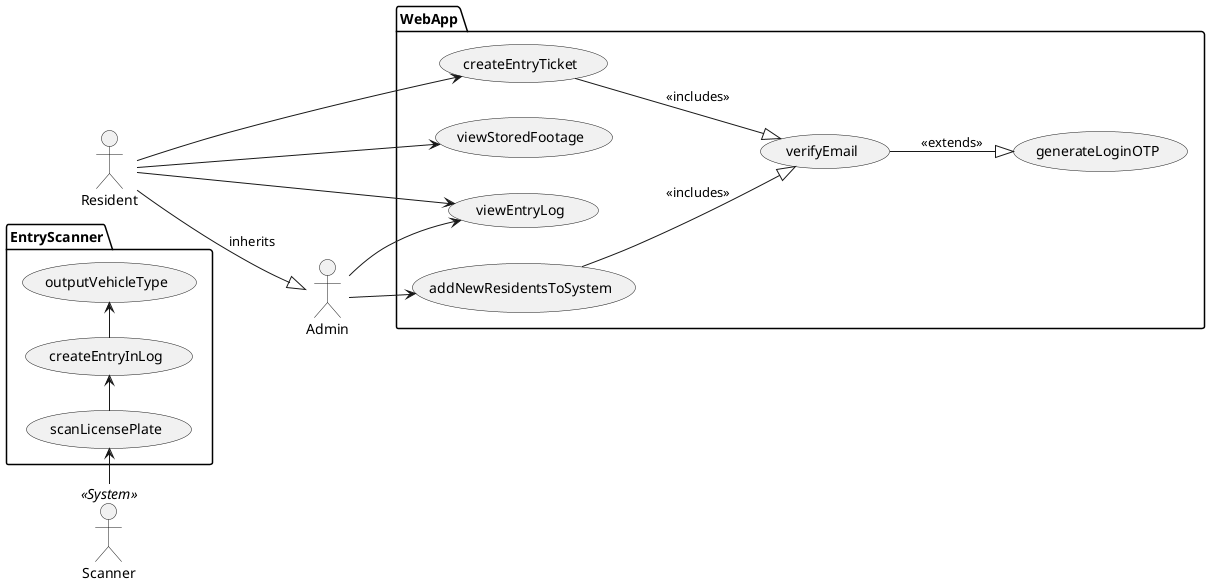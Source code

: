 @startuml NumberPlateScanner
left to right direction

actor Scanner as scanner <<System>>
actor Resident
actor Admin

package "EntryScanner" {
  usecase "scanLicensePlate" as scanLicense
  usecase "createEntryInLog" as createEntry
  usecase "outputVehicleType" as outputVehicle

  scanner -> scanLicense
  scanLicense -> createEntry
  createEntry -> outputVehicle
}

package "WebApp" {
  usecase "createEntryTicket" as createTicket
  usecase "viewStoredFootage" as viewFootage
  usecase "viewEntryLog" as viewLog
  usecase "verifyEmail" as verifyEmail
  usecase "generateLoginOTP" as generateOTP
  usecase "addNewResidentsToSystem" as addResidents

  Resident -> createTicket
  Resident -> viewFootage
  Resident -> viewLog
  Admin -> viewLog
  Admin -d-> addResidents

  createTicket --|> verifyEmail : <<includes>>
  verifyEmail --|> generateOTP : <<extends>>
  addResidents --|> verifyEmail : <<includes>>
}

Resident --|> Admin : inherits
@enduml
